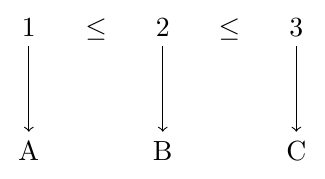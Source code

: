 \documentclass[tikz]{standalone}
\usetikzlibrary{matrix,positioning}
\begin{document}
\begin{tikzpicture}
\matrix (m) at (0,0) [matrix of nodes, column sep = 1em, row sep=3em] {
    1 & $\leq$ & 2 & $\leq$ & 3\\
    A &        & B &        & C\\
};
\foreach \Source/\Target in {
    1/1,
    3/3,
    5/5%
    }
    \draw[->] (m-1-\Source) to (m-2-\Target);
\end{tikzpicture}
\end{document}
